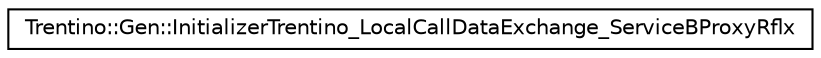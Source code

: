digraph G
{
  edge [fontname="Helvetica",fontsize="10",labelfontname="Helvetica",labelfontsize="10"];
  node [fontname="Helvetica",fontsize="10",shape=record];
  rankdir="LR";
  Node1 [label="Trentino::Gen::InitializerTrentino_LocalCallDataExchange_ServiceBProxyRflx",height=0.2,width=0.4,color="black", fillcolor="white", style="filled",URL="$class_trentino_1_1_gen_1_1_initializer_trentino___local_call_data_exchange___service_b_proxy_rflx.html"];
}
